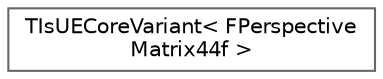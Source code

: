 digraph "Graphical Class Hierarchy"
{
 // INTERACTIVE_SVG=YES
 // LATEX_PDF_SIZE
  bgcolor="transparent";
  edge [fontname=Helvetica,fontsize=10,labelfontname=Helvetica,labelfontsize=10];
  node [fontname=Helvetica,fontsize=10,shape=box,height=0.2,width=0.4];
  rankdir="LR";
  Node0 [id="Node000000",label="TIsUECoreVariant\< FPerspective\lMatrix44f \>",height=0.2,width=0.4,color="grey40", fillcolor="white", style="filled",URL="$d7/d5e/structTIsUECoreVariant_3_01FPerspectiveMatrix44f_01_4.html",tooltip=" "];
}
